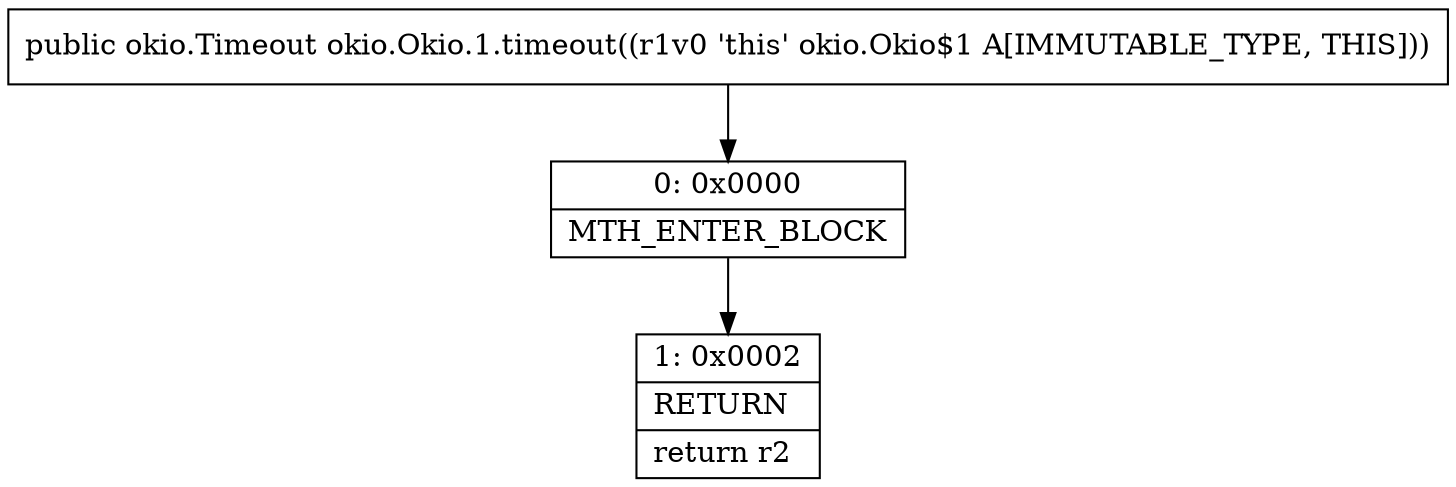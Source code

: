 digraph "CFG forokio.Okio.1.timeout()Lokio\/Timeout;" {
Node_0 [shape=record,label="{0\:\ 0x0000|MTH_ENTER_BLOCK\l}"];
Node_1 [shape=record,label="{1\:\ 0x0002|RETURN\l|return r2\l}"];
MethodNode[shape=record,label="{public okio.Timeout okio.Okio.1.timeout((r1v0 'this' okio.Okio$1 A[IMMUTABLE_TYPE, THIS])) }"];
MethodNode -> Node_0;
Node_0 -> Node_1;
}

